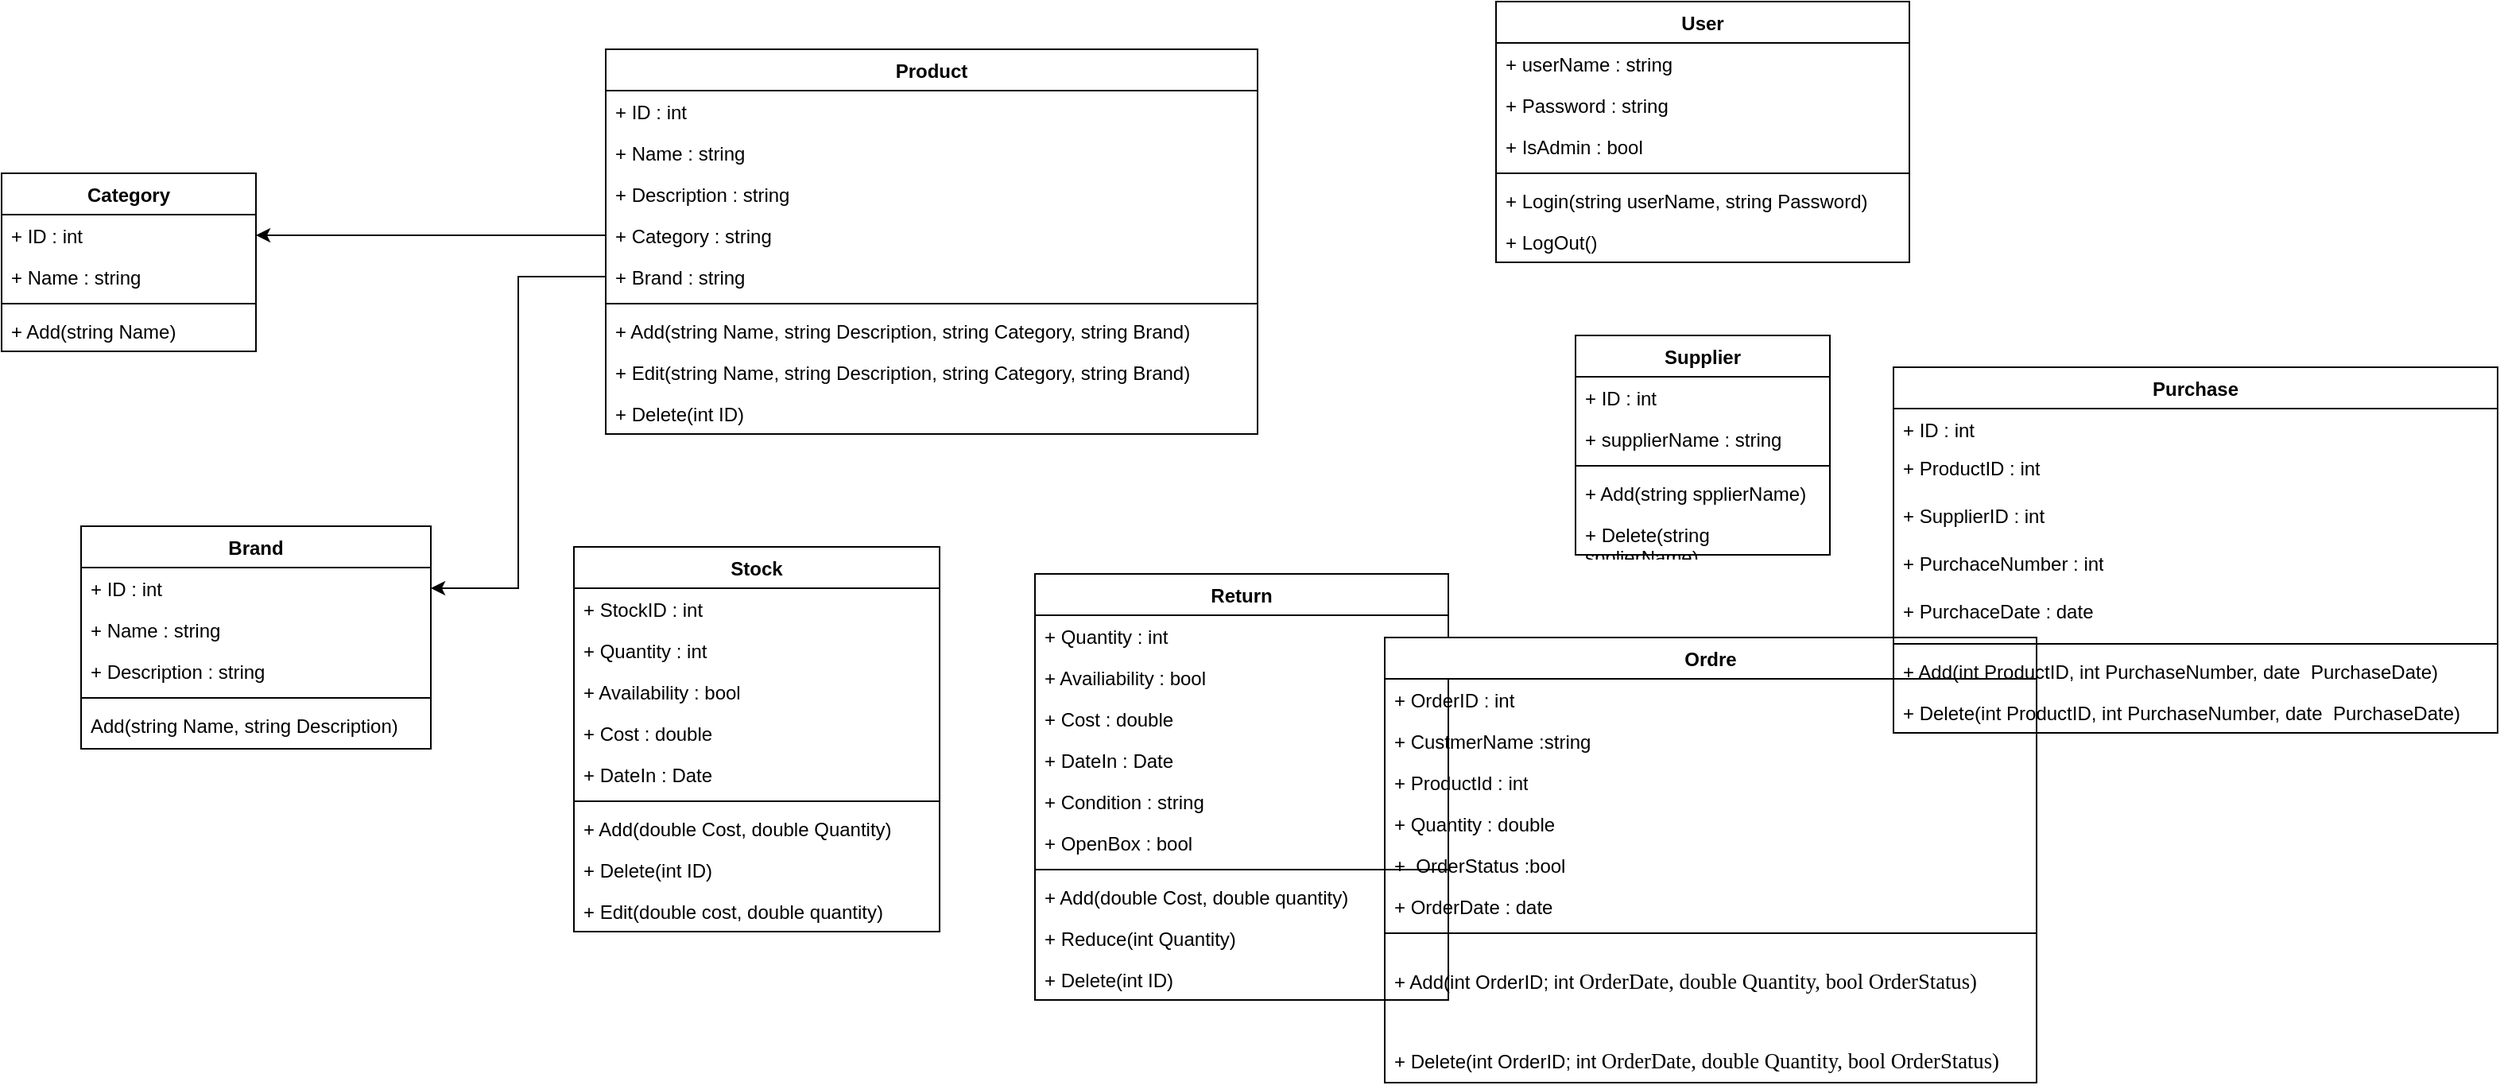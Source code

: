 <mxfile version="22.1.2" type="github">
  <diagram id="C5RBs43oDa-KdzZeNtuy" name="Page-1">
    <mxGraphModel dx="1142" dy="566" grid="1" gridSize="10" guides="1" tooltips="1" connect="1" arrows="1" fold="1" page="1" pageScale="1" pageWidth="827" pageHeight="1169" math="0" shadow="0">
      <root>
        <mxCell id="WIyWlLk6GJQsqaUBKTNV-0" />
        <mxCell id="WIyWlLk6GJQsqaUBKTNV-1" parent="WIyWlLk6GJQsqaUBKTNV-0" />
        <mxCell id="zkfFHV4jXpPFQw0GAbJ--0" value="Brand" style="swimlane;fontStyle=1;align=center;verticalAlign=top;childLayout=stackLayout;horizontal=1;startSize=26;horizontalStack=0;resizeParent=1;resizeLast=0;collapsible=1;marginBottom=0;rounded=0;shadow=0;strokeWidth=1;" parent="WIyWlLk6GJQsqaUBKTNV-1" vertex="1">
          <mxGeometry x="190" y="330" width="220" height="140" as="geometry">
            <mxRectangle x="230" y="140" width="160" height="26" as="alternateBounds" />
          </mxGeometry>
        </mxCell>
        <mxCell id="zkfFHV4jXpPFQw0GAbJ--1" value="+ ID : int" style="text;align=left;verticalAlign=top;spacingLeft=4;spacingRight=4;overflow=hidden;rotatable=0;points=[[0,0.5],[1,0.5]];portConstraint=eastwest;" parent="zkfFHV4jXpPFQw0GAbJ--0" vertex="1">
          <mxGeometry y="26" width="220" height="26" as="geometry" />
        </mxCell>
        <mxCell id="zkfFHV4jXpPFQw0GAbJ--2" value="+ Name : string" style="text;align=left;verticalAlign=top;spacingLeft=4;spacingRight=4;overflow=hidden;rotatable=0;points=[[0,0.5],[1,0.5]];portConstraint=eastwest;rounded=0;shadow=0;html=0;" parent="zkfFHV4jXpPFQw0GAbJ--0" vertex="1">
          <mxGeometry y="52" width="220" height="26" as="geometry" />
        </mxCell>
        <mxCell id="zkfFHV4jXpPFQw0GAbJ--3" value="+ Description : string" style="text;align=left;verticalAlign=top;spacingLeft=4;spacingRight=4;overflow=hidden;rotatable=0;points=[[0,0.5],[1,0.5]];portConstraint=eastwest;rounded=0;shadow=0;html=0;" parent="zkfFHV4jXpPFQw0GAbJ--0" vertex="1">
          <mxGeometry y="78" width="220" height="26" as="geometry" />
        </mxCell>
        <mxCell id="zkfFHV4jXpPFQw0GAbJ--4" value="" style="line;html=1;strokeWidth=1;align=left;verticalAlign=middle;spacingTop=-1;spacingLeft=3;spacingRight=3;rotatable=0;labelPosition=right;points=[];portConstraint=eastwest;" parent="zkfFHV4jXpPFQw0GAbJ--0" vertex="1">
          <mxGeometry y="104" width="220" height="8" as="geometry" />
        </mxCell>
        <mxCell id="zkfFHV4jXpPFQw0GAbJ--5" value="Add(string Name, string Description)" style="text;align=left;verticalAlign=top;spacingLeft=4;spacingRight=4;overflow=hidden;rotatable=0;points=[[0,0.5],[1,0.5]];portConstraint=eastwest;" parent="zkfFHV4jXpPFQw0GAbJ--0" vertex="1">
          <mxGeometry y="112" width="220" height="26" as="geometry" />
        </mxCell>
        <mxCell id="zkfFHV4jXpPFQw0GAbJ--6" value="Category" style="swimlane;fontStyle=1;align=center;verticalAlign=top;childLayout=stackLayout;horizontal=1;startSize=26;horizontalStack=0;resizeParent=1;resizeLast=0;collapsible=1;marginBottom=0;rounded=0;shadow=0;strokeWidth=1;" parent="WIyWlLk6GJQsqaUBKTNV-1" vertex="1">
          <mxGeometry x="140" y="108" width="160" height="112" as="geometry">
            <mxRectangle x="130" y="380" width="160" height="26" as="alternateBounds" />
          </mxGeometry>
        </mxCell>
        <mxCell id="zkfFHV4jXpPFQw0GAbJ--7" value="+ ID : int" style="text;align=left;verticalAlign=top;spacingLeft=4;spacingRight=4;overflow=hidden;rotatable=0;points=[[0,0.5],[1,0.5]];portConstraint=eastwest;" parent="zkfFHV4jXpPFQw0GAbJ--6" vertex="1">
          <mxGeometry y="26" width="160" height="26" as="geometry" />
        </mxCell>
        <mxCell id="zkfFHV4jXpPFQw0GAbJ--8" value="+ Name : string" style="text;align=left;verticalAlign=top;spacingLeft=4;spacingRight=4;overflow=hidden;rotatable=0;points=[[0,0.5],[1,0.5]];portConstraint=eastwest;rounded=0;shadow=0;html=0;" parent="zkfFHV4jXpPFQw0GAbJ--6" vertex="1">
          <mxGeometry y="52" width="160" height="26" as="geometry" />
        </mxCell>
        <mxCell id="zkfFHV4jXpPFQw0GAbJ--9" value="" style="line;html=1;strokeWidth=1;align=left;verticalAlign=middle;spacingTop=-1;spacingLeft=3;spacingRight=3;rotatable=0;labelPosition=right;points=[];portConstraint=eastwest;" parent="zkfFHV4jXpPFQw0GAbJ--6" vertex="1">
          <mxGeometry y="78" width="160" height="8" as="geometry" />
        </mxCell>
        <mxCell id="zkfFHV4jXpPFQw0GAbJ--11" value="+ Add(string Name)" style="text;align=left;verticalAlign=top;spacingLeft=4;spacingRight=4;overflow=hidden;rotatable=0;points=[[0,0.5],[1,0.5]];portConstraint=eastwest;" parent="zkfFHV4jXpPFQw0GAbJ--6" vertex="1">
          <mxGeometry y="86" width="160" height="26" as="geometry" />
        </mxCell>
        <mxCell id="W9vGM8Wa13JX6jx87os4-6" value="Product" style="swimlane;fontStyle=1;align=center;verticalAlign=top;childLayout=stackLayout;horizontal=1;startSize=26;horizontalStack=0;resizeParent=1;resizeParentMax=0;resizeLast=0;collapsible=1;marginBottom=0;whiteSpace=wrap;html=1;" vertex="1" parent="WIyWlLk6GJQsqaUBKTNV-1">
          <mxGeometry x="520" y="30" width="410" height="242" as="geometry" />
        </mxCell>
        <mxCell id="W9vGM8Wa13JX6jx87os4-7" value="+ ID : int" style="text;strokeColor=none;fillColor=none;align=left;verticalAlign=top;spacingLeft=4;spacingRight=4;overflow=hidden;rotatable=0;points=[[0,0.5],[1,0.5]];portConstraint=eastwest;whiteSpace=wrap;html=1;" vertex="1" parent="W9vGM8Wa13JX6jx87os4-6">
          <mxGeometry y="26" width="410" height="26" as="geometry" />
        </mxCell>
        <mxCell id="W9vGM8Wa13JX6jx87os4-11" value="+ Name : string" style="text;strokeColor=none;fillColor=none;align=left;verticalAlign=top;spacingLeft=4;spacingRight=4;overflow=hidden;rotatable=0;points=[[0,0.5],[1,0.5]];portConstraint=eastwest;whiteSpace=wrap;html=1;" vertex="1" parent="W9vGM8Wa13JX6jx87os4-6">
          <mxGeometry y="52" width="410" height="26" as="geometry" />
        </mxCell>
        <mxCell id="W9vGM8Wa13JX6jx87os4-9" value="+ Description : string" style="text;strokeColor=none;fillColor=none;align=left;verticalAlign=top;spacingLeft=4;spacingRight=4;overflow=hidden;rotatable=0;points=[[0,0.5],[1,0.5]];portConstraint=eastwest;whiteSpace=wrap;html=1;" vertex="1" parent="W9vGM8Wa13JX6jx87os4-6">
          <mxGeometry y="78" width="410" height="26" as="geometry" />
        </mxCell>
        <mxCell id="W9vGM8Wa13JX6jx87os4-12" value="+ Category : string" style="text;strokeColor=none;fillColor=none;align=left;verticalAlign=top;spacingLeft=4;spacingRight=4;overflow=hidden;rotatable=0;points=[[0,0.5],[1,0.5]];portConstraint=eastwest;whiteSpace=wrap;html=1;" vertex="1" parent="W9vGM8Wa13JX6jx87os4-6">
          <mxGeometry y="104" width="410" height="26" as="geometry" />
        </mxCell>
        <mxCell id="W9vGM8Wa13JX6jx87os4-10" value="+ Brand : string" style="text;strokeColor=none;fillColor=none;align=left;verticalAlign=top;spacingLeft=4;spacingRight=4;overflow=hidden;rotatable=0;points=[[0,0.5],[1,0.5]];portConstraint=eastwest;whiteSpace=wrap;html=1;" vertex="1" parent="W9vGM8Wa13JX6jx87os4-6">
          <mxGeometry y="130" width="410" height="26" as="geometry" />
        </mxCell>
        <mxCell id="W9vGM8Wa13JX6jx87os4-8" value="" style="line;strokeWidth=1;fillColor=none;align=left;verticalAlign=middle;spacingTop=-1;spacingLeft=3;spacingRight=3;rotatable=0;labelPosition=right;points=[];portConstraint=eastwest;strokeColor=inherit;" vertex="1" parent="W9vGM8Wa13JX6jx87os4-6">
          <mxGeometry y="156" width="410" height="8" as="geometry" />
        </mxCell>
        <mxCell id="W9vGM8Wa13JX6jx87os4-13" value="+ Add(string Name, string Description, string Category, string Brand)" style="text;strokeColor=none;fillColor=none;align=left;verticalAlign=top;spacingLeft=4;spacingRight=4;overflow=hidden;rotatable=0;points=[[0,0.5],[1,0.5]];portConstraint=eastwest;whiteSpace=wrap;html=1;" vertex="1" parent="W9vGM8Wa13JX6jx87os4-6">
          <mxGeometry y="164" width="410" height="26" as="geometry" />
        </mxCell>
        <mxCell id="W9vGM8Wa13JX6jx87os4-14" value="+ Edit(string Name, string Description, string Category, string Brand)" style="text;strokeColor=none;fillColor=none;align=left;verticalAlign=top;spacingLeft=4;spacingRight=4;overflow=hidden;rotatable=0;points=[[0,0.5],[1,0.5]];portConstraint=eastwest;whiteSpace=wrap;html=1;" vertex="1" parent="W9vGM8Wa13JX6jx87os4-6">
          <mxGeometry y="190" width="410" height="26" as="geometry" />
        </mxCell>
        <mxCell id="W9vGM8Wa13JX6jx87os4-15" value="+ Delete(int ID)" style="text;strokeColor=none;fillColor=none;align=left;verticalAlign=top;spacingLeft=4;spacingRight=4;overflow=hidden;rotatable=0;points=[[0,0.5],[1,0.5]];portConstraint=eastwest;whiteSpace=wrap;html=1;" vertex="1" parent="W9vGM8Wa13JX6jx87os4-6">
          <mxGeometry y="216" width="410" height="26" as="geometry" />
        </mxCell>
        <mxCell id="W9vGM8Wa13JX6jx87os4-16" value="User" style="swimlane;fontStyle=1;align=center;verticalAlign=top;childLayout=stackLayout;horizontal=1;startSize=26;horizontalStack=0;resizeParent=1;resizeParentMax=0;resizeLast=0;collapsible=1;marginBottom=0;whiteSpace=wrap;html=1;" vertex="1" parent="WIyWlLk6GJQsqaUBKTNV-1">
          <mxGeometry x="1080" width="260" height="164" as="geometry" />
        </mxCell>
        <mxCell id="W9vGM8Wa13JX6jx87os4-21" value="+ userName : string" style="text;strokeColor=none;fillColor=none;align=left;verticalAlign=top;spacingLeft=4;spacingRight=4;overflow=hidden;rotatable=0;points=[[0,0.5],[1,0.5]];portConstraint=eastwest;whiteSpace=wrap;html=1;" vertex="1" parent="W9vGM8Wa13JX6jx87os4-16">
          <mxGeometry y="26" width="260" height="26" as="geometry" />
        </mxCell>
        <mxCell id="W9vGM8Wa13JX6jx87os4-17" value="+ Password : string" style="text;strokeColor=none;fillColor=none;align=left;verticalAlign=top;spacingLeft=4;spacingRight=4;overflow=hidden;rotatable=0;points=[[0,0.5],[1,0.5]];portConstraint=eastwest;whiteSpace=wrap;html=1;" vertex="1" parent="W9vGM8Wa13JX6jx87os4-16">
          <mxGeometry y="52" width="260" height="26" as="geometry" />
        </mxCell>
        <mxCell id="W9vGM8Wa13JX6jx87os4-20" value="+ IsAdmin : bool" style="text;strokeColor=none;fillColor=none;align=left;verticalAlign=top;spacingLeft=4;spacingRight=4;overflow=hidden;rotatable=0;points=[[0,0.5],[1,0.5]];portConstraint=eastwest;whiteSpace=wrap;html=1;" vertex="1" parent="W9vGM8Wa13JX6jx87os4-16">
          <mxGeometry y="78" width="260" height="26" as="geometry" />
        </mxCell>
        <mxCell id="W9vGM8Wa13JX6jx87os4-18" value="" style="line;strokeWidth=1;fillColor=none;align=left;verticalAlign=middle;spacingTop=-1;spacingLeft=3;spacingRight=3;rotatable=0;labelPosition=right;points=[];portConstraint=eastwest;strokeColor=inherit;" vertex="1" parent="W9vGM8Wa13JX6jx87os4-16">
          <mxGeometry y="104" width="260" height="8" as="geometry" />
        </mxCell>
        <mxCell id="W9vGM8Wa13JX6jx87os4-19" value="+ Login(string userName, string Password)" style="text;strokeColor=none;fillColor=none;align=left;verticalAlign=top;spacingLeft=4;spacingRight=4;overflow=hidden;rotatable=0;points=[[0,0.5],[1,0.5]];portConstraint=eastwest;whiteSpace=wrap;html=1;" vertex="1" parent="W9vGM8Wa13JX6jx87os4-16">
          <mxGeometry y="112" width="260" height="26" as="geometry" />
        </mxCell>
        <mxCell id="W9vGM8Wa13JX6jx87os4-22" value="+ LogOut()" style="text;strokeColor=none;fillColor=none;align=left;verticalAlign=top;spacingLeft=4;spacingRight=4;overflow=hidden;rotatable=0;points=[[0,0.5],[1,0.5]];portConstraint=eastwest;whiteSpace=wrap;html=1;" vertex="1" parent="W9vGM8Wa13JX6jx87os4-16">
          <mxGeometry y="138" width="260" height="26" as="geometry" />
        </mxCell>
        <mxCell id="W9vGM8Wa13JX6jx87os4-23" value="Stock" style="swimlane;fontStyle=1;align=center;verticalAlign=top;childLayout=stackLayout;horizontal=1;startSize=26;horizontalStack=0;resizeParent=1;resizeParentMax=0;resizeLast=0;collapsible=1;marginBottom=0;whiteSpace=wrap;html=1;" vertex="1" parent="WIyWlLk6GJQsqaUBKTNV-1">
          <mxGeometry x="500" y="343" width="230" height="242" as="geometry" />
        </mxCell>
        <mxCell id="W9vGM8Wa13JX6jx87os4-24" value="+ StockID : int" style="text;strokeColor=none;fillColor=none;align=left;verticalAlign=top;spacingLeft=4;spacingRight=4;overflow=hidden;rotatable=0;points=[[0,0.5],[1,0.5]];portConstraint=eastwest;whiteSpace=wrap;html=1;" vertex="1" parent="W9vGM8Wa13JX6jx87os4-23">
          <mxGeometry y="26" width="230" height="26" as="geometry" />
        </mxCell>
        <mxCell id="W9vGM8Wa13JX6jx87os4-28" value="+ Quantity : int" style="text;strokeColor=none;fillColor=none;align=left;verticalAlign=top;spacingLeft=4;spacingRight=4;overflow=hidden;rotatable=0;points=[[0,0.5],[1,0.5]];portConstraint=eastwest;whiteSpace=wrap;html=1;" vertex="1" parent="W9vGM8Wa13JX6jx87os4-23">
          <mxGeometry y="52" width="230" height="26" as="geometry" />
        </mxCell>
        <mxCell id="W9vGM8Wa13JX6jx87os4-27" value="+ Availability : bool" style="text;strokeColor=none;fillColor=none;align=left;verticalAlign=top;spacingLeft=4;spacingRight=4;overflow=hidden;rotatable=0;points=[[0,0.5],[1,0.5]];portConstraint=eastwest;whiteSpace=wrap;html=1;" vertex="1" parent="W9vGM8Wa13JX6jx87os4-23">
          <mxGeometry y="78" width="230" height="26" as="geometry" />
        </mxCell>
        <mxCell id="W9vGM8Wa13JX6jx87os4-30" value="+ Cost : double" style="text;strokeColor=none;fillColor=none;align=left;verticalAlign=top;spacingLeft=4;spacingRight=4;overflow=hidden;rotatable=0;points=[[0,0.5],[1,0.5]];portConstraint=eastwest;whiteSpace=wrap;html=1;" vertex="1" parent="W9vGM8Wa13JX6jx87os4-23">
          <mxGeometry y="104" width="230" height="26" as="geometry" />
        </mxCell>
        <mxCell id="W9vGM8Wa13JX6jx87os4-29" value="+ DateIn : Date" style="text;strokeColor=none;fillColor=none;align=left;verticalAlign=top;spacingLeft=4;spacingRight=4;overflow=hidden;rotatable=0;points=[[0,0.5],[1,0.5]];portConstraint=eastwest;whiteSpace=wrap;html=1;" vertex="1" parent="W9vGM8Wa13JX6jx87os4-23">
          <mxGeometry y="130" width="230" height="26" as="geometry" />
        </mxCell>
        <mxCell id="W9vGM8Wa13JX6jx87os4-25" value="" style="line;strokeWidth=1;fillColor=none;align=left;verticalAlign=middle;spacingTop=-1;spacingLeft=3;spacingRight=3;rotatable=0;labelPosition=right;points=[];portConstraint=eastwest;strokeColor=inherit;" vertex="1" parent="W9vGM8Wa13JX6jx87os4-23">
          <mxGeometry y="156" width="230" height="8" as="geometry" />
        </mxCell>
        <mxCell id="W9vGM8Wa13JX6jx87os4-26" value="+ Add(double Cost, double Quantity)" style="text;strokeColor=none;fillColor=none;align=left;verticalAlign=top;spacingLeft=4;spacingRight=4;overflow=hidden;rotatable=0;points=[[0,0.5],[1,0.5]];portConstraint=eastwest;whiteSpace=wrap;html=1;" vertex="1" parent="W9vGM8Wa13JX6jx87os4-23">
          <mxGeometry y="164" width="230" height="26" as="geometry" />
        </mxCell>
        <mxCell id="W9vGM8Wa13JX6jx87os4-31" value="+ Delete(int ID)" style="text;strokeColor=none;fillColor=none;align=left;verticalAlign=top;spacingLeft=4;spacingRight=4;overflow=hidden;rotatable=0;points=[[0,0.5],[1,0.5]];portConstraint=eastwest;whiteSpace=wrap;html=1;" vertex="1" parent="W9vGM8Wa13JX6jx87os4-23">
          <mxGeometry y="190" width="230" height="26" as="geometry" />
        </mxCell>
        <mxCell id="W9vGM8Wa13JX6jx87os4-32" value="+ Edit(double cost, double quantity)" style="text;strokeColor=none;fillColor=none;align=left;verticalAlign=top;spacingLeft=4;spacingRight=4;overflow=hidden;rotatable=0;points=[[0,0.5],[1,0.5]];portConstraint=eastwest;whiteSpace=wrap;html=1;" vertex="1" parent="W9vGM8Wa13JX6jx87os4-23">
          <mxGeometry y="216" width="230" height="26" as="geometry" />
        </mxCell>
        <mxCell id="W9vGM8Wa13JX6jx87os4-35" style="edgeStyle=orthogonalEdgeStyle;rounded=0;orthogonalLoop=1;jettySize=auto;html=1;exitX=0;exitY=0.5;exitDx=0;exitDy=0;entryX=1;entryY=0.5;entryDx=0;entryDy=0;" edge="1" parent="WIyWlLk6GJQsqaUBKTNV-1" source="W9vGM8Wa13JX6jx87os4-12" target="zkfFHV4jXpPFQw0GAbJ--7">
          <mxGeometry relative="1" as="geometry" />
        </mxCell>
        <mxCell id="W9vGM8Wa13JX6jx87os4-36" style="edgeStyle=orthogonalEdgeStyle;rounded=0;orthogonalLoop=1;jettySize=auto;html=1;exitX=0;exitY=0.5;exitDx=0;exitDy=0;entryX=1;entryY=0.5;entryDx=0;entryDy=0;" edge="1" parent="WIyWlLk6GJQsqaUBKTNV-1" source="W9vGM8Wa13JX6jx87os4-10" target="zkfFHV4jXpPFQw0GAbJ--1">
          <mxGeometry relative="1" as="geometry" />
        </mxCell>
        <mxCell id="zkfFHV4jXpPFQw0GAbJ--17" value="Return" style="swimlane;fontStyle=1;align=center;verticalAlign=top;childLayout=stackLayout;horizontal=1;startSize=26;horizontalStack=0;resizeParent=1;resizeLast=0;collapsible=1;marginBottom=0;rounded=0;shadow=0;strokeWidth=1;" parent="WIyWlLk6GJQsqaUBKTNV-1" vertex="1">
          <mxGeometry x="790" y="360" width="260" height="268" as="geometry">
            <mxRectangle x="550" y="140" width="160" height="26" as="alternateBounds" />
          </mxGeometry>
        </mxCell>
        <mxCell id="zkfFHV4jXpPFQw0GAbJ--18" value="+ Quantity : int" style="text;align=left;verticalAlign=top;spacingLeft=4;spacingRight=4;overflow=hidden;rotatable=0;points=[[0,0.5],[1,0.5]];portConstraint=eastwest;" parent="zkfFHV4jXpPFQw0GAbJ--17" vertex="1">
          <mxGeometry y="26" width="260" height="26" as="geometry" />
        </mxCell>
        <mxCell id="zkfFHV4jXpPFQw0GAbJ--19" value="+ Availiability : bool" style="text;align=left;verticalAlign=top;spacingLeft=4;spacingRight=4;overflow=hidden;rotatable=0;points=[[0,0.5],[1,0.5]];portConstraint=eastwest;rounded=0;shadow=0;html=0;" parent="zkfFHV4jXpPFQw0GAbJ--17" vertex="1">
          <mxGeometry y="52" width="260" height="26" as="geometry" />
        </mxCell>
        <mxCell id="zkfFHV4jXpPFQw0GAbJ--20" value="+ Cost : double" style="text;align=left;verticalAlign=top;spacingLeft=4;spacingRight=4;overflow=hidden;rotatable=0;points=[[0,0.5],[1,0.5]];portConstraint=eastwest;rounded=0;shadow=0;html=0;" parent="zkfFHV4jXpPFQw0GAbJ--17" vertex="1">
          <mxGeometry y="78" width="260" height="26" as="geometry" />
        </mxCell>
        <mxCell id="zkfFHV4jXpPFQw0GAbJ--21" value="+ DateIn : Date" style="text;align=left;verticalAlign=top;spacingLeft=4;spacingRight=4;overflow=hidden;rotatable=0;points=[[0,0.5],[1,0.5]];portConstraint=eastwest;rounded=0;shadow=0;html=0;" parent="zkfFHV4jXpPFQw0GAbJ--17" vertex="1">
          <mxGeometry y="104" width="260" height="26" as="geometry" />
        </mxCell>
        <mxCell id="zkfFHV4jXpPFQw0GAbJ--22" value="+ Condition : string" style="text;align=left;verticalAlign=top;spacingLeft=4;spacingRight=4;overflow=hidden;rotatable=0;points=[[0,0.5],[1,0.5]];portConstraint=eastwest;rounded=0;shadow=0;html=0;" parent="zkfFHV4jXpPFQw0GAbJ--17" vertex="1">
          <mxGeometry y="130" width="260" height="26" as="geometry" />
        </mxCell>
        <mxCell id="zkfFHV4jXpPFQw0GAbJ--25" value="+ OpenBox : bool" style="text;align=left;verticalAlign=top;spacingLeft=4;spacingRight=4;overflow=hidden;rotatable=0;points=[[0,0.5],[1,0.5]];portConstraint=eastwest;" parent="zkfFHV4jXpPFQw0GAbJ--17" vertex="1">
          <mxGeometry y="156" width="260" height="26" as="geometry" />
        </mxCell>
        <mxCell id="zkfFHV4jXpPFQw0GAbJ--23" value="" style="line;html=1;strokeWidth=1;align=left;verticalAlign=middle;spacingTop=-1;spacingLeft=3;spacingRight=3;rotatable=0;labelPosition=right;points=[];portConstraint=eastwest;" parent="zkfFHV4jXpPFQw0GAbJ--17" vertex="1">
          <mxGeometry y="182" width="260" height="8" as="geometry" />
        </mxCell>
        <mxCell id="zkfFHV4jXpPFQw0GAbJ--24" value="+ Add(double Cost, double quantity)" style="text;align=left;verticalAlign=top;spacingLeft=4;spacingRight=4;overflow=hidden;rotatable=0;points=[[0,0.5],[1,0.5]];portConstraint=eastwest;" parent="zkfFHV4jXpPFQw0GAbJ--17" vertex="1">
          <mxGeometry y="190" width="260" height="26" as="geometry" />
        </mxCell>
        <mxCell id="W9vGM8Wa13JX6jx87os4-4" value="+ Reduce(int Quantity)" style="text;align=left;verticalAlign=top;spacingLeft=4;spacingRight=4;overflow=hidden;rotatable=0;points=[[0,0.5],[1,0.5]];portConstraint=eastwest;" vertex="1" parent="zkfFHV4jXpPFQw0GAbJ--17">
          <mxGeometry y="216" width="260" height="26" as="geometry" />
        </mxCell>
        <mxCell id="W9vGM8Wa13JX6jx87os4-5" value="+ Delete(int ID)" style="text;align=left;verticalAlign=top;spacingLeft=4;spacingRight=4;overflow=hidden;rotatable=0;points=[[0,0.5],[1,0.5]];portConstraint=eastwest;" vertex="1" parent="zkfFHV4jXpPFQw0GAbJ--17">
          <mxGeometry y="242" width="260" height="26" as="geometry" />
        </mxCell>
        <mxCell id="W9vGM8Wa13JX6jx87os4-42" value="Supplier" style="swimlane;fontStyle=1;align=center;verticalAlign=top;childLayout=stackLayout;horizontal=1;startSize=26;horizontalStack=0;resizeParent=1;resizeParentMax=0;resizeLast=0;collapsible=1;marginBottom=0;whiteSpace=wrap;html=1;" vertex="1" parent="WIyWlLk6GJQsqaUBKTNV-1">
          <mxGeometry x="1130" y="210" width="160" height="138" as="geometry" />
        </mxCell>
        <mxCell id="W9vGM8Wa13JX6jx87os4-43" value="+ ID : int" style="text;strokeColor=none;fillColor=none;align=left;verticalAlign=top;spacingLeft=4;spacingRight=4;overflow=hidden;rotatable=0;points=[[0,0.5],[1,0.5]];portConstraint=eastwest;whiteSpace=wrap;html=1;" vertex="1" parent="W9vGM8Wa13JX6jx87os4-42">
          <mxGeometry y="26" width="160" height="26" as="geometry" />
        </mxCell>
        <mxCell id="W9vGM8Wa13JX6jx87os4-46" value="+ supplierName : string" style="text;strokeColor=none;fillColor=none;align=left;verticalAlign=top;spacingLeft=4;spacingRight=4;overflow=hidden;rotatable=0;points=[[0,0.5],[1,0.5]];portConstraint=eastwest;whiteSpace=wrap;html=1;" vertex="1" parent="W9vGM8Wa13JX6jx87os4-42">
          <mxGeometry y="52" width="160" height="26" as="geometry" />
        </mxCell>
        <mxCell id="W9vGM8Wa13JX6jx87os4-44" value="" style="line;strokeWidth=1;fillColor=none;align=left;verticalAlign=middle;spacingTop=-1;spacingLeft=3;spacingRight=3;rotatable=0;labelPosition=right;points=[];portConstraint=eastwest;strokeColor=inherit;" vertex="1" parent="W9vGM8Wa13JX6jx87os4-42">
          <mxGeometry y="78" width="160" height="8" as="geometry" />
        </mxCell>
        <mxCell id="W9vGM8Wa13JX6jx87os4-45" value="+ Add(string spplierName)" style="text;strokeColor=none;fillColor=none;align=left;verticalAlign=top;spacingLeft=4;spacingRight=4;overflow=hidden;rotatable=0;points=[[0,0.5],[1,0.5]];portConstraint=eastwest;whiteSpace=wrap;html=1;" vertex="1" parent="W9vGM8Wa13JX6jx87os4-42">
          <mxGeometry y="86" width="160" height="26" as="geometry" />
        </mxCell>
        <mxCell id="W9vGM8Wa13JX6jx87os4-47" value="+ Delete(string spplierName)" style="text;strokeColor=none;fillColor=none;align=left;verticalAlign=top;spacingLeft=4;spacingRight=4;overflow=hidden;rotatable=0;points=[[0,0.5],[1,0.5]];portConstraint=eastwest;whiteSpace=wrap;html=1;" vertex="1" parent="W9vGM8Wa13JX6jx87os4-42">
          <mxGeometry y="112" width="160" height="26" as="geometry" />
        </mxCell>
        <mxCell id="W9vGM8Wa13JX6jx87os4-61" value="Ordre" style="swimlane;fontStyle=1;align=center;verticalAlign=top;childLayout=stackLayout;horizontal=1;startSize=26;horizontalStack=0;resizeParent=1;resizeParentMax=0;resizeLast=0;collapsible=1;marginBottom=0;whiteSpace=wrap;html=1;" vertex="1" parent="WIyWlLk6GJQsqaUBKTNV-1">
          <mxGeometry x="1010" y="400" width="410" height="280" as="geometry" />
        </mxCell>
        <mxCell id="W9vGM8Wa13JX6jx87os4-62" value="+ OrderID : int" style="text;strokeColor=none;fillColor=none;align=left;verticalAlign=top;spacingLeft=4;spacingRight=4;overflow=hidden;rotatable=0;points=[[0,0.5],[1,0.5]];portConstraint=eastwest;whiteSpace=wrap;html=1;" vertex="1" parent="W9vGM8Wa13JX6jx87os4-61">
          <mxGeometry y="26" width="410" height="26" as="geometry" />
        </mxCell>
        <mxCell id="W9vGM8Wa13JX6jx87os4-63" value="+ CustmerName :string" style="text;strokeColor=none;fillColor=none;align=left;verticalAlign=top;spacingLeft=4;spacingRight=4;overflow=hidden;rotatable=0;points=[[0,0.5],[1,0.5]];portConstraint=eastwest;whiteSpace=wrap;html=1;" vertex="1" parent="W9vGM8Wa13JX6jx87os4-61">
          <mxGeometry y="52" width="410" height="26" as="geometry" />
        </mxCell>
        <mxCell id="W9vGM8Wa13JX6jx87os4-64" value="+ ProductId : int" style="text;strokeColor=none;fillColor=none;align=left;verticalAlign=top;spacingLeft=4;spacingRight=4;overflow=hidden;rotatable=0;points=[[0,0.5],[1,0.5]];portConstraint=eastwest;whiteSpace=wrap;html=1;" vertex="1" parent="W9vGM8Wa13JX6jx87os4-61">
          <mxGeometry y="78" width="410" height="26" as="geometry" />
        </mxCell>
        <mxCell id="W9vGM8Wa13JX6jx87os4-65" value="+ Quantity : double " style="text;strokeColor=none;fillColor=none;align=left;verticalAlign=top;spacingLeft=4;spacingRight=4;overflow=hidden;rotatable=0;points=[[0,0.5],[1,0.5]];portConstraint=eastwest;whiteSpace=wrap;html=1;" vertex="1" parent="W9vGM8Wa13JX6jx87os4-61">
          <mxGeometry y="104" width="410" height="26" as="geometry" />
        </mxCell>
        <mxCell id="W9vGM8Wa13JX6jx87os4-66" value="+&amp;nbsp; OrderStatus :bool" style="text;strokeColor=none;fillColor=none;align=left;verticalAlign=top;spacingLeft=4;spacingRight=4;overflow=hidden;rotatable=0;points=[[0,0.5],[1,0.5]];portConstraint=eastwest;whiteSpace=wrap;html=1;" vertex="1" parent="W9vGM8Wa13JX6jx87os4-61">
          <mxGeometry y="130" width="410" height="26" as="geometry" />
        </mxCell>
        <mxCell id="W9vGM8Wa13JX6jx87os4-67" value="+ OrderDate : date" style="text;strokeColor=none;fillColor=none;align=left;verticalAlign=top;spacingLeft=4;spacingRight=4;overflow=hidden;rotatable=0;points=[[0,0.5],[1,0.5]];portConstraint=eastwest;whiteSpace=wrap;html=1;" vertex="1" parent="W9vGM8Wa13JX6jx87os4-61">
          <mxGeometry y="156" width="410" height="26" as="geometry" />
        </mxCell>
        <mxCell id="W9vGM8Wa13JX6jx87os4-68" value="" style="line;strokeWidth=1;fillColor=none;align=left;verticalAlign=middle;spacingTop=-1;spacingLeft=3;spacingRight=3;rotatable=0;labelPosition=right;points=[];portConstraint=eastwest;strokeColor=inherit;" vertex="1" parent="W9vGM8Wa13JX6jx87os4-61">
          <mxGeometry y="182" width="410" height="8" as="geometry" />
        </mxCell>
        <mxCell id="W9vGM8Wa13JX6jx87os4-69" value="&lt;p style=&quot;text-align: left&quot;&gt;+ Add(int OrderID; int &lt;span style=&quot;font-size: 10pt; font-family: lt_regular;&quot;&gt;OrderDate, double Quantity, bool OrderStatus)&lt;/span&gt;&lt;/p&gt;" style="text;strokeColor=none;fillColor=none;align=left;verticalAlign=top;spacingLeft=4;spacingRight=4;overflow=hidden;rotatable=0;points=[[0,0.5],[1,0.5]];portConstraint=eastwest;whiteSpace=wrap;html=1;" vertex="1" parent="W9vGM8Wa13JX6jx87os4-61">
          <mxGeometry y="190" width="410" height="50" as="geometry" />
        </mxCell>
        <mxCell id="W9vGM8Wa13JX6jx87os4-88" value="&lt;p style=&quot;text-align: left&quot;&gt;+ Delete(int OrderID; int &lt;span style=&quot;font-size: 10pt; font-family: lt_regular;&quot;&gt;OrderDate, double Quantity, bool OrderStatus)&lt;/span&gt;&lt;/p&gt;" style="text;strokeColor=none;fillColor=none;align=left;verticalAlign=top;spacingLeft=4;spacingRight=4;overflow=hidden;rotatable=0;points=[[0,0.5],[1,0.5]];portConstraint=eastwest;whiteSpace=wrap;html=1;" vertex="1" parent="W9vGM8Wa13JX6jx87os4-61">
          <mxGeometry y="240" width="410" height="40" as="geometry" />
        </mxCell>
        <mxCell id="W9vGM8Wa13JX6jx87os4-70" value="Purchase" style="swimlane;fontStyle=1;align=center;verticalAlign=top;childLayout=stackLayout;horizontal=1;startSize=26;horizontalStack=0;resizeParent=1;resizeParentMax=0;resizeLast=0;collapsible=1;marginBottom=0;whiteSpace=wrap;html=1;" vertex="1" parent="WIyWlLk6GJQsqaUBKTNV-1">
          <mxGeometry x="1330" y="230" width="380" height="230" as="geometry" />
        </mxCell>
        <mxCell id="W9vGM8Wa13JX6jx87os4-71" value="+ ID : int" style="text;strokeColor=none;fillColor=none;align=left;verticalAlign=top;spacingLeft=4;spacingRight=4;overflow=hidden;rotatable=0;points=[[0,0.5],[1,0.5]];portConstraint=eastwest;whiteSpace=wrap;html=1;" vertex="1" parent="W9vGM8Wa13JX6jx87os4-70">
          <mxGeometry y="26" width="380" height="24" as="geometry" />
        </mxCell>
        <mxCell id="W9vGM8Wa13JX6jx87os4-72" value="+ ProductID : int" style="text;strokeColor=none;fillColor=none;align=left;verticalAlign=top;spacingLeft=4;spacingRight=4;overflow=hidden;rotatable=0;points=[[0,0.5],[1,0.5]];portConstraint=eastwest;whiteSpace=wrap;html=1;" vertex="1" parent="W9vGM8Wa13JX6jx87os4-70">
          <mxGeometry y="50" width="380" height="30" as="geometry" />
        </mxCell>
        <mxCell id="W9vGM8Wa13JX6jx87os4-73" value="&lt;div&gt;+ SupplierID : int&lt;/div&gt;" style="text;strokeColor=none;fillColor=none;align=left;verticalAlign=top;spacingLeft=4;spacingRight=4;overflow=hidden;rotatable=0;points=[[0,0.5],[1,0.5]];portConstraint=eastwest;whiteSpace=wrap;html=1;" vertex="1" parent="W9vGM8Wa13JX6jx87os4-70">
          <mxGeometry y="80" width="380" height="30" as="geometry" />
        </mxCell>
        <mxCell id="W9vGM8Wa13JX6jx87os4-74" value="+ PurchaceNumber : int" style="text;strokeColor=none;fillColor=none;align=left;verticalAlign=top;spacingLeft=4;spacingRight=4;overflow=hidden;rotatable=0;points=[[0,0.5],[1,0.5]];portConstraint=eastwest;whiteSpace=wrap;html=1;" vertex="1" parent="W9vGM8Wa13JX6jx87os4-70">
          <mxGeometry y="110" width="380" height="30" as="geometry" />
        </mxCell>
        <mxCell id="W9vGM8Wa13JX6jx87os4-75" value="+ PurchaceDate : date" style="text;strokeColor=none;fillColor=none;align=left;verticalAlign=top;spacingLeft=4;spacingRight=4;overflow=hidden;rotatable=0;points=[[0,0.5],[1,0.5]];portConstraint=eastwest;whiteSpace=wrap;html=1;" vertex="1" parent="W9vGM8Wa13JX6jx87os4-70">
          <mxGeometry y="140" width="380" height="30" as="geometry" />
        </mxCell>
        <mxCell id="W9vGM8Wa13JX6jx87os4-76" value="" style="line;strokeWidth=1;fillColor=none;align=left;verticalAlign=middle;spacingTop=-1;spacingLeft=3;spacingRight=3;rotatable=0;labelPosition=right;points=[];portConstraint=eastwest;strokeColor=inherit;" vertex="1" parent="W9vGM8Wa13JX6jx87os4-70">
          <mxGeometry y="170" width="380" height="8" as="geometry" />
        </mxCell>
        <mxCell id="W9vGM8Wa13JX6jx87os4-77" value="+ Add(int ProductID, int PurchaseNumber, date&amp;nbsp; PurchaseDate)" style="text;strokeColor=none;fillColor=none;align=left;verticalAlign=top;spacingLeft=4;spacingRight=4;overflow=hidden;rotatable=0;points=[[0,0.5],[1,0.5]];portConstraint=eastwest;whiteSpace=wrap;html=1;" vertex="1" parent="W9vGM8Wa13JX6jx87os4-70">
          <mxGeometry y="178" width="380" height="26" as="geometry" />
        </mxCell>
        <mxCell id="W9vGM8Wa13JX6jx87os4-78" value="+ Delete(int ProductID, int PurchaseNumber, date&amp;nbsp; PurchaseDate)" style="text;strokeColor=none;fillColor=none;align=left;verticalAlign=top;spacingLeft=4;spacingRight=4;overflow=hidden;rotatable=0;points=[[0,0.5],[1,0.5]];portConstraint=eastwest;whiteSpace=wrap;html=1;" vertex="1" parent="W9vGM8Wa13JX6jx87os4-70">
          <mxGeometry y="204" width="380" height="26" as="geometry" />
        </mxCell>
      </root>
    </mxGraphModel>
  </diagram>
</mxfile>
